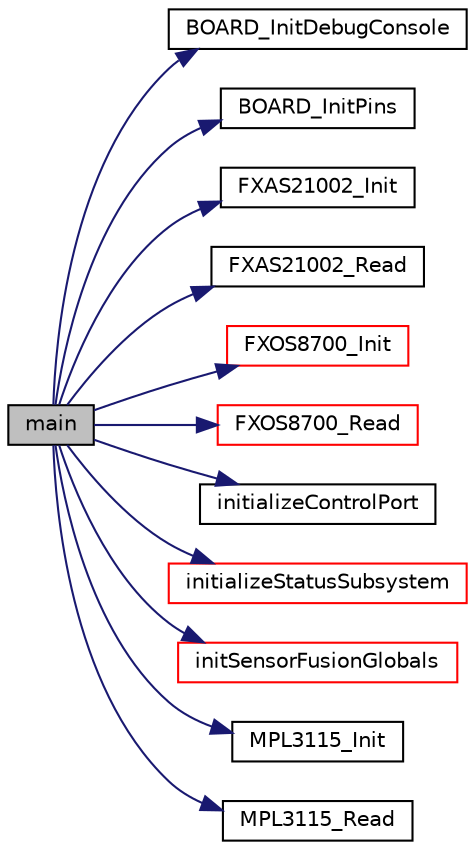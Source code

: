 digraph "main"
{
  edge [fontname="Helvetica",fontsize="10",labelfontname="Helvetica",labelfontsize="10"];
  node [fontname="Helvetica",fontsize="10",shape=record];
  rankdir="LR";
  Node0 [label="main",height=0.2,width=0.4,color="black", fillcolor="grey75", style="filled", fontcolor="black"];
  Node0 -> Node1 [color="midnightblue",fontsize="10",style="solid",fontname="Helvetica"];
  Node1 [label="BOARD_InitDebugConsole",height=0.2,width=0.4,color="black", fillcolor="white", style="filled",URL="$frdm-k64f_2board_8c.html#a4c84ccb952cb083367d7040cf9de3db8"];
  Node0 -> Node2 [color="midnightblue",fontsize="10",style="solid",fontname="Helvetica"];
  Node2 [label="BOARD_InitPins",height=0.2,width=0.4,color="black", fillcolor="white", style="filled",URL="$group__pin__mux.html#ga2c9fe54b6b84723fbaa590a6f4576966",tooltip="Configures pin routing and optionally pin electrical features. "];
  Node0 -> Node3 [color="midnightblue",fontsize="10",style="solid",fontname="Helvetica"];
  Node3 [label="FXAS21002_Init",height=0.2,width=0.4,color="black", fillcolor="white", style="filled",URL="$drivers_8h.html#a81c5b987e709b3991bc7c1bc1e659c1f"];
  Node0 -> Node4 [color="midnightblue",fontsize="10",style="solid",fontname="Helvetica"];
  Node4 [label="FXAS21002_Read",height=0.2,width=0.4,color="black", fillcolor="white", style="filled",URL="$drivers_8h.html#a1e2a1a192ed7f150fc24fc11df8d4c1e"];
  Node0 -> Node5 [color="midnightblue",fontsize="10",style="solid",fontname="Helvetica"];
  Node5 [label="FXOS8700_Init",height=0.2,width=0.4,color="red", fillcolor="white", style="filled",URL="$driver___f_x_o_s8700_8c.html#ac61bf451efc3a4eab179dbc59268b3e7"];
  Node0 -> Node13 [color="midnightblue",fontsize="10",style="solid",fontname="Helvetica"];
  Node13 [label="FXOS8700_Read",height=0.2,width=0.4,color="red", fillcolor="white", style="filled",URL="$driver___f_x_o_s8700_8c.html#a5388755d21701d88d79a4bfda99dbebf"];
  Node0 -> Node15 [color="midnightblue",fontsize="10",style="solid",fontname="Helvetica"];
  Node15 [label="initializeControlPort",height=0.2,width=0.4,color="black", fillcolor="white", style="filled",URL="$control_8c.html#a67029acf1be9712c5d30c625132ad958",tooltip="Initialize the control subsystem and all related hardware. "];
  Node0 -> Node16 [color="midnightblue",fontsize="10",style="solid",fontname="Helvetica"];
  Node16 [label="initializeStatusSubsystem",height=0.2,width=0.4,color="red", fillcolor="white", style="filled",URL="$status_8c.html#a01619741119cf3432f8cfff23334c793"];
  Node0 -> Node23 [color="midnightblue",fontsize="10",style="solid",fontname="Helvetica"];
  Node23 [label="initSensorFusionGlobals",height=0.2,width=0.4,color="red", fillcolor="white", style="filled",URL="$sensor__fusion_8c.html#a43b44018042fabb5179c2e62277cc942",tooltip="utility function to insert default values in the top level structure "];
  Node0 -> Node114 [color="midnightblue",fontsize="10",style="solid",fontname="Helvetica"];
  Node114 [label="MPL3115_Init",height=0.2,width=0.4,color="black", fillcolor="white", style="filled",URL="$drivers_8h.html#af48197046b6d2f232932bf5ac61c4534"];
  Node0 -> Node115 [color="midnightblue",fontsize="10",style="solid",fontname="Helvetica"];
  Node115 [label="MPL3115_Read",height=0.2,width=0.4,color="black", fillcolor="white", style="filled",URL="$drivers_8h.html#a54f6d4249d7a6d3484b35f7c98970425"];
}
